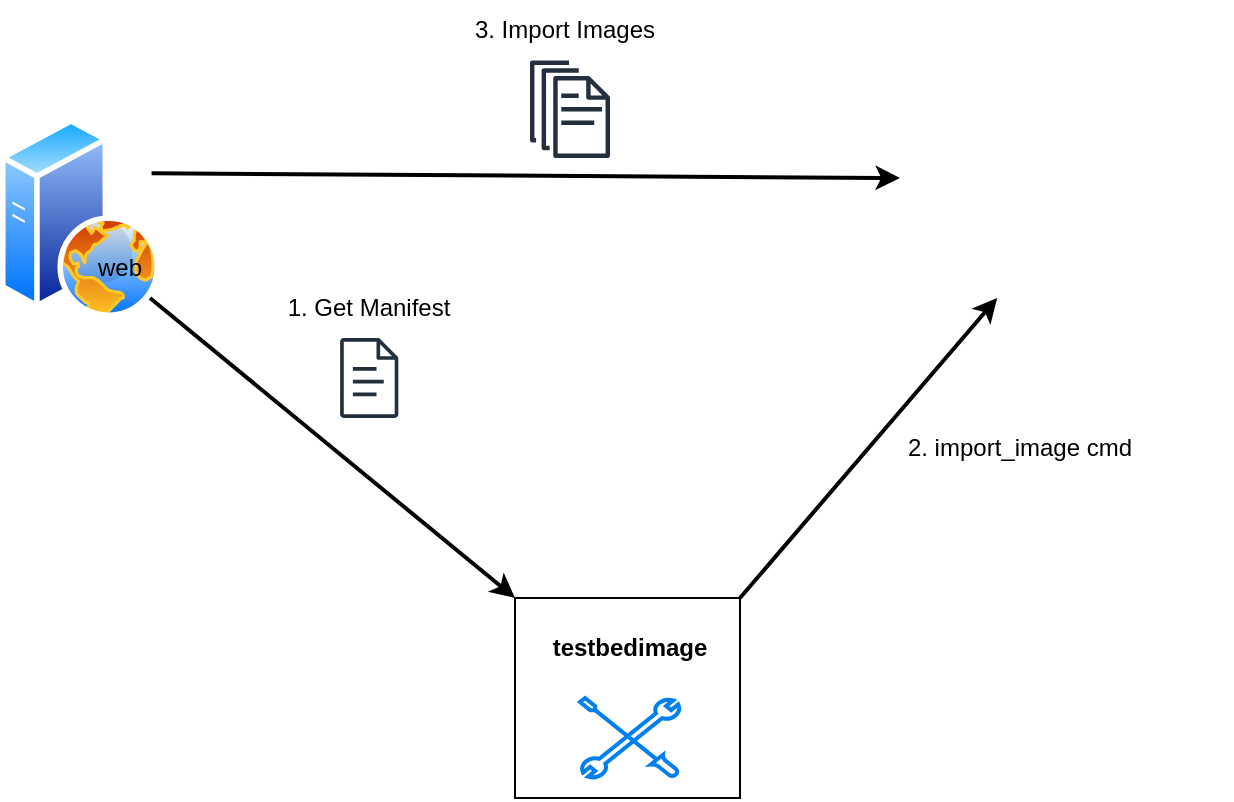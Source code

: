 <mxfile version="21.8.2" type="device">
  <diagram name="Page-1" id="lD_Rw_9kjYGrWwU5uTNK">
    <mxGraphModel dx="1430" dy="746" grid="1" gridSize="10" guides="1" tooltips="1" connect="1" arrows="1" fold="1" page="1" pageScale="1" pageWidth="850" pageHeight="1100" math="0" shadow="0">
      <root>
        <mxCell id="0" />
        <mxCell id="1" parent="0" />
        <mxCell id="hXrwtRvcpEDOgqO_QYrS-10" style="rounded=0;orthogonalLoop=1;jettySize=auto;html=1;exitX=1;exitY=0;exitDx=0;exitDy=0;strokeWidth=2;" edge="1" parent="1" source="hXrwtRvcpEDOgqO_QYrS-4" target="hXrwtRvcpEDOgqO_QYrS-1">
          <mxGeometry relative="1" as="geometry" />
        </mxCell>
        <mxCell id="hXrwtRvcpEDOgqO_QYrS-4" value="" style="whiteSpace=wrap;html=1;" vertex="1" parent="1">
          <mxGeometry x="377.5" y="320" width="112.5" height="100" as="geometry" />
        </mxCell>
        <mxCell id="hXrwtRvcpEDOgqO_QYrS-1" value="" style="shape=image;imageAspect=0;aspect=fixed;verticalLabelPosition=bottom;verticalAlign=top;image=https://object-storage-ca-ymq-1.vexxhost.net/swift/v1/6e4619c416ff4bd19e1c087f27a43eea/www-images-prod/openstack-logo/OpenStack-Logo-Vertical.png;" vertex="1" parent="1">
          <mxGeometry x="570" y="90" width="165.73" height="80" as="geometry" />
        </mxCell>
        <mxCell id="hXrwtRvcpEDOgqO_QYrS-2" value="" style="html=1;verticalLabelPosition=bottom;align=center;labelBackgroundColor=#ffffff;verticalAlign=top;strokeWidth=2;strokeColor=#0080F0;shadow=0;dashed=0;shape=mxgraph.ios7.icons.tools;pointerEvents=1" vertex="1" parent="1">
          <mxGeometry x="410" y="370" width="50" height="40" as="geometry" />
        </mxCell>
        <mxCell id="hXrwtRvcpEDOgqO_QYrS-3" value="testbedimage" style="text;strokeColor=none;align=center;fillColor=none;html=1;verticalAlign=middle;whiteSpace=wrap;rounded=0;fontStyle=1" vertex="1" parent="1">
          <mxGeometry x="405" y="330" width="60" height="30" as="geometry" />
        </mxCell>
        <mxCell id="hXrwtRvcpEDOgqO_QYrS-12" style="rounded=0;orthogonalLoop=1;jettySize=auto;html=1;exitX=1;exitY=0.25;exitDx=0;exitDy=0;entryX=0;entryY=0.25;entryDx=0;entryDy=0;strokeWidth=2;" edge="1" parent="1" source="hXrwtRvcpEDOgqO_QYrS-5" target="hXrwtRvcpEDOgqO_QYrS-1">
          <mxGeometry relative="1" as="geometry" />
        </mxCell>
        <mxCell id="hXrwtRvcpEDOgqO_QYrS-5" value="" style="image;aspect=fixed;perimeter=ellipsePerimeter;html=1;align=center;shadow=0;dashed=0;spacingTop=3;image=img/lib/active_directory/web_server.svg;" vertex="1" parent="1">
          <mxGeometry x="120" y="80" width="80" height="100" as="geometry" />
        </mxCell>
        <mxCell id="hXrwtRvcpEDOgqO_QYrS-7" style="rounded=0;orthogonalLoop=1;jettySize=auto;html=1;exitX=0.75;exitY=1;exitDx=0;exitDy=0;entryX=0;entryY=0;entryDx=0;entryDy=0;strokeWidth=2;" edge="1" parent="1" source="hXrwtRvcpEDOgqO_QYrS-6" target="hXrwtRvcpEDOgqO_QYrS-4">
          <mxGeometry relative="1" as="geometry" />
        </mxCell>
        <mxCell id="hXrwtRvcpEDOgqO_QYrS-6" value="web" style="text;strokeColor=none;align=center;fillColor=none;html=1;verticalAlign=middle;whiteSpace=wrap;rounded=0;" vertex="1" parent="1">
          <mxGeometry x="150" y="140" width="60" height="30" as="geometry" />
        </mxCell>
        <mxCell id="hXrwtRvcpEDOgqO_QYrS-8" value="" style="sketch=0;outlineConnect=0;fontColor=#232F3E;gradientColor=none;fillColor=#232F3D;strokeColor=none;dashed=0;verticalLabelPosition=bottom;verticalAlign=top;align=center;html=1;fontSize=12;fontStyle=0;aspect=fixed;pointerEvents=1;shape=mxgraph.aws4.document;" vertex="1" parent="1">
          <mxGeometry x="290" y="190" width="29.23" height="40" as="geometry" />
        </mxCell>
        <mxCell id="hXrwtRvcpEDOgqO_QYrS-9" value="1. Get Manifest" style="text;strokeColor=none;align=center;fillColor=none;html=1;verticalAlign=middle;whiteSpace=wrap;rounded=0;" vertex="1" parent="1">
          <mxGeometry x="261.93" y="160" width="85.38" height="30" as="geometry" />
        </mxCell>
        <mxCell id="hXrwtRvcpEDOgqO_QYrS-11" value="&lt;div&gt;2. import_image cmd&lt;br&gt;&lt;/div&gt;" style="text;strokeColor=none;align=center;fillColor=none;html=1;verticalAlign=middle;whiteSpace=wrap;rounded=0;" vertex="1" parent="1">
          <mxGeometry x="570" y="230" width="120" height="30" as="geometry" />
        </mxCell>
        <mxCell id="hXrwtRvcpEDOgqO_QYrS-13" value="" style="sketch=0;outlineConnect=0;fontColor=#232F3E;gradientColor=none;fillColor=#232F3D;strokeColor=none;dashed=0;verticalLabelPosition=bottom;verticalAlign=top;align=center;html=1;fontSize=12;fontStyle=0;aspect=fixed;pointerEvents=1;shape=mxgraph.aws4.documents;" vertex="1" parent="1">
          <mxGeometry x="385" y="51.24" width="40" height="48.76" as="geometry" />
        </mxCell>
        <mxCell id="hXrwtRvcpEDOgqO_QYrS-14" value="3. Import Images" style="text;strokeColor=none;align=center;fillColor=none;html=1;verticalAlign=middle;whiteSpace=wrap;rounded=0;" vertex="1" parent="1">
          <mxGeometry x="340" y="21.24" width="125" height="30" as="geometry" />
        </mxCell>
      </root>
    </mxGraphModel>
  </diagram>
</mxfile>
